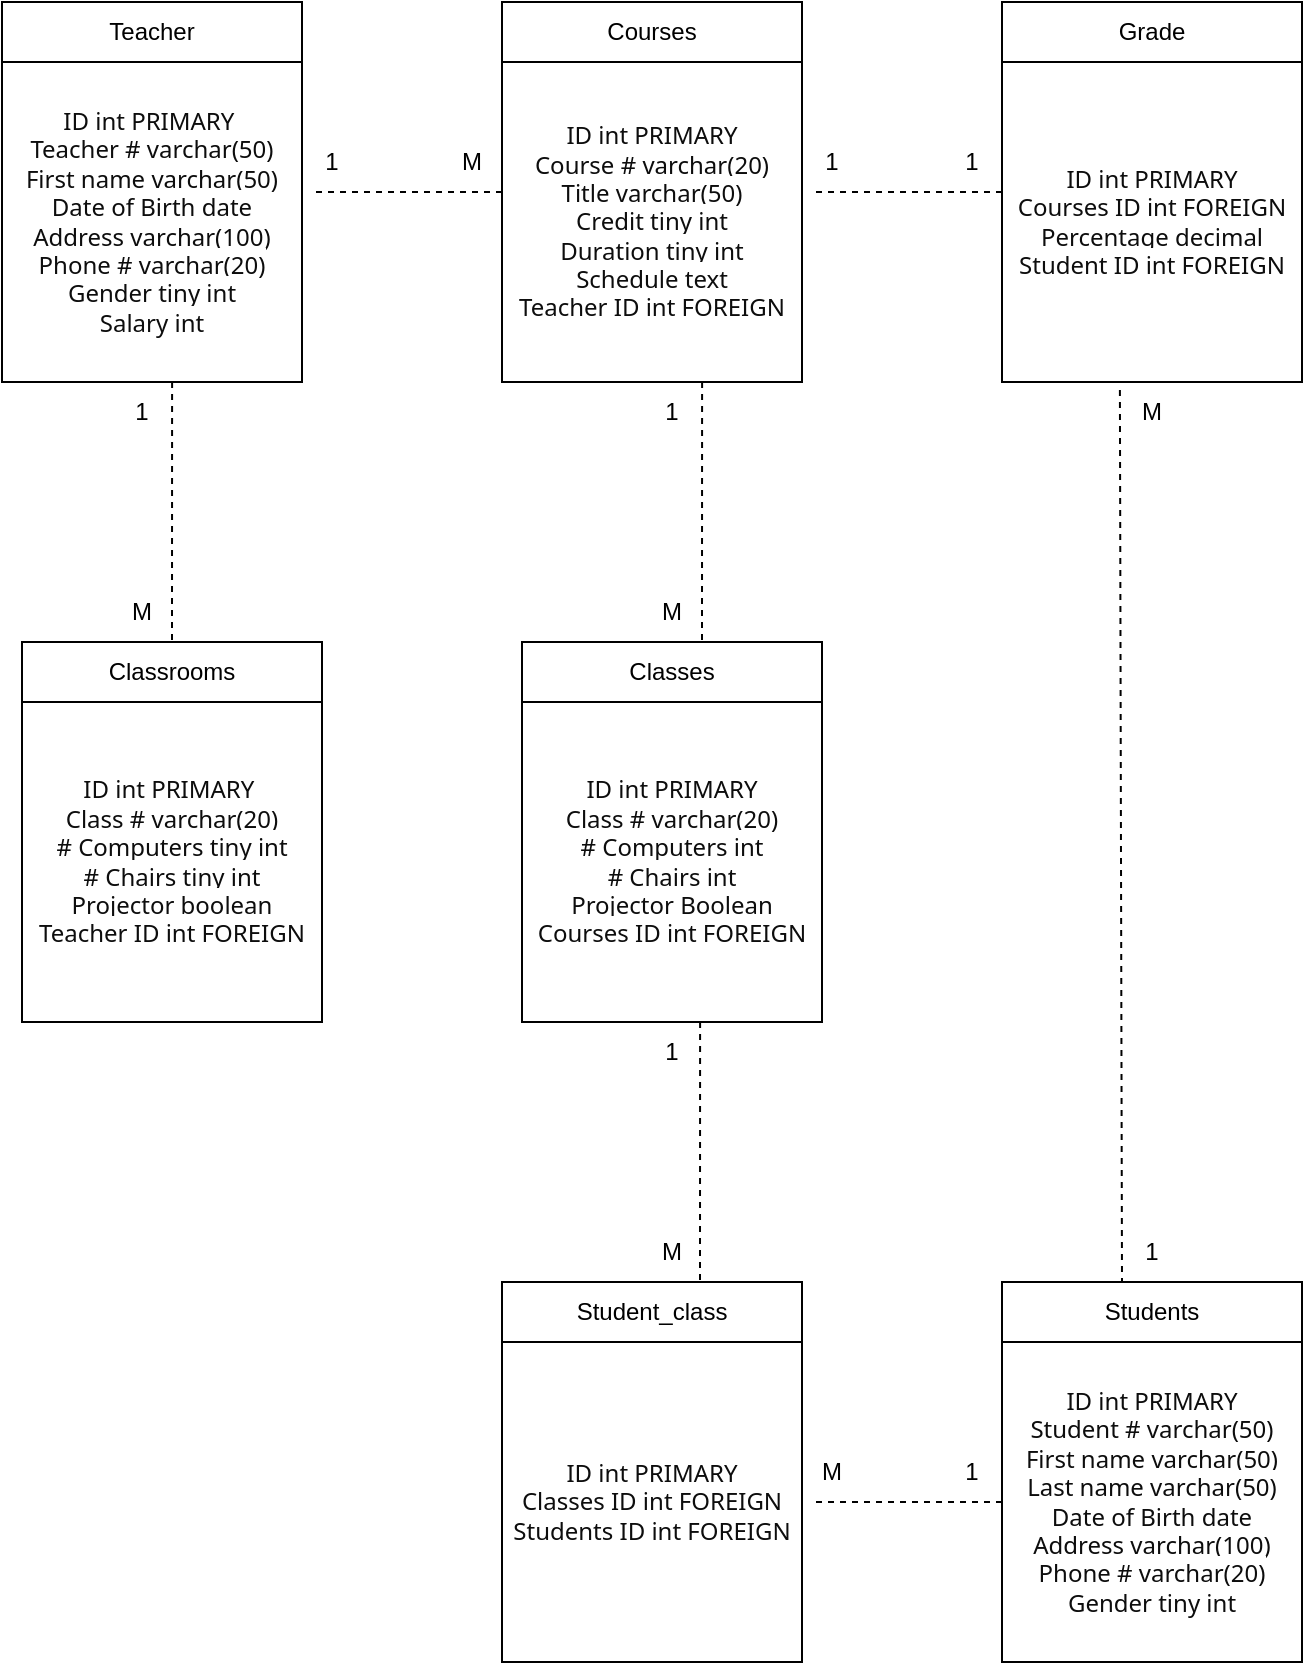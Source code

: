 <mxfile version="24.0.0" type="device">
  <diagram name="Page-1" id="4vyP0tUr_KqjRY6h0rgJ">
    <mxGraphModel dx="1029" dy="1113" grid="1" gridSize="10" guides="1" tooltips="1" connect="1" arrows="1" fold="1" page="1" pageScale="1" pageWidth="850" pageHeight="1100" math="0" shadow="0">
      <root>
        <mxCell id="0" />
        <mxCell id="1" parent="0" />
        <mxCell id="HMuIGYhf_ELPIJeTCSqk-5" value="" style="rounded=0;whiteSpace=wrap;html=1;" parent="1" vertex="1">
          <mxGeometry x="590" y="740" width="150" height="30" as="geometry" />
        </mxCell>
        <mxCell id="HMuIGYhf_ELPIJeTCSqk-6" value="" style="rounded=0;whiteSpace=wrap;html=1;" parent="1" vertex="1">
          <mxGeometry x="590" y="770" width="150" height="160" as="geometry" />
        </mxCell>
        <mxCell id="HMuIGYhf_ELPIJeTCSqk-7" value="Students" style="text;html=1;align=center;verticalAlign=middle;whiteSpace=wrap;rounded=0;" parent="1" vertex="1">
          <mxGeometry x="635" y="740" width="60" height="30" as="geometry" />
        </mxCell>
        <mxCell id="HMuIGYhf_ELPIJeTCSqk-8" value="&lt;span style=&quot;color: rgb(13, 13, 13); font-family: Söhne, ui-sans-serif, system-ui, -apple-system, &amp;quot;Segoe UI&amp;quot;, Roboto, Ubuntu, Cantarell, &amp;quot;Noto Sans&amp;quot;, sans-serif, &amp;quot;Helvetica Neue&amp;quot;, Arial, &amp;quot;Apple Color Emoji&amp;quot;, &amp;quot;Segoe UI Emoji&amp;quot;, &amp;quot;Segoe UI Symbol&amp;quot;, &amp;quot;Noto Color Emoji&amp;quot;; text-align: start; white-space-collapse: preserve; background-color: rgb(255, 255, 255);&quot;&gt;ID int PRIMARY&lt;br&gt;Student # varchar(50)&lt;br&gt;First name varchar(50)&lt;br&gt;Last name varchar(50)&lt;br&gt;Date of Birth date&lt;br&gt;Address varchar(100)&lt;br&gt;Phone # varchar(20)&lt;br&gt;Gender tiny int&lt;/span&gt;" style="text;html=1;align=center;verticalAlign=middle;whiteSpace=wrap;rounded=0;" parent="1" vertex="1">
          <mxGeometry x="590" y="770" width="150" height="160" as="geometry" />
        </mxCell>
        <mxCell id="HMuIGYhf_ELPIJeTCSqk-9" value="" style="rounded=0;whiteSpace=wrap;html=1;" parent="1" vertex="1">
          <mxGeometry x="90" y="100" width="150" height="30" as="geometry" />
        </mxCell>
        <mxCell id="HMuIGYhf_ELPIJeTCSqk-10" value="" style="rounded=0;whiteSpace=wrap;html=1;" parent="1" vertex="1">
          <mxGeometry x="90" y="130" width="150" height="160" as="geometry" />
        </mxCell>
        <mxCell id="HMuIGYhf_ELPIJeTCSqk-11" value="Teacher" style="text;html=1;align=center;verticalAlign=middle;whiteSpace=wrap;rounded=0;" parent="1" vertex="1">
          <mxGeometry x="135" y="100" width="60" height="30" as="geometry" />
        </mxCell>
        <mxCell id="HMuIGYhf_ELPIJeTCSqk-13" value="" style="rounded=0;whiteSpace=wrap;html=1;" parent="1" vertex="1">
          <mxGeometry x="350" y="420" width="150" height="30" as="geometry" />
        </mxCell>
        <mxCell id="HMuIGYhf_ELPIJeTCSqk-14" value="" style="rounded=0;whiteSpace=wrap;html=1;" parent="1" vertex="1">
          <mxGeometry x="350" y="450" width="150" height="160" as="geometry" />
        </mxCell>
        <mxCell id="HMuIGYhf_ELPIJeTCSqk-15" value="Classes" style="text;html=1;align=center;verticalAlign=middle;whiteSpace=wrap;rounded=0;" parent="1" vertex="1">
          <mxGeometry x="395" y="420" width="60" height="30" as="geometry" />
        </mxCell>
        <mxCell id="HMuIGYhf_ELPIJeTCSqk-18" value="" style="endArrow=none;dashed=1;html=1;rounded=0;exitX=1;exitY=1;exitDx=0;exitDy=0;" parent="1" edge="1" source="HMuIGYhf_ELPIJeTCSqk-22">
          <mxGeometry width="50" height="50" relative="1" as="geometry">
            <mxPoint x="300" y="195" as="sourcePoint" />
            <mxPoint x="245" y="195" as="targetPoint" />
          </mxGeometry>
        </mxCell>
        <mxCell id="HMuIGYhf_ELPIJeTCSqk-19" value="1" style="text;html=1;align=center;verticalAlign=middle;whiteSpace=wrap;rounded=0;" parent="1" vertex="1">
          <mxGeometry x="145" y="290" width="30" height="30" as="geometry" />
        </mxCell>
        <mxCell id="HMuIGYhf_ELPIJeTCSqk-20" value="1" style="text;html=1;align=center;verticalAlign=middle;whiteSpace=wrap;rounded=0;" parent="1" vertex="1">
          <mxGeometry x="240" y="165" width="30" height="30" as="geometry" />
        </mxCell>
        <mxCell id="HMuIGYhf_ELPIJeTCSqk-21" value="M" style="text;html=1;align=center;verticalAlign=middle;whiteSpace=wrap;rounded=0;" parent="1" vertex="1">
          <mxGeometry x="145" y="390" width="30" height="30" as="geometry" />
        </mxCell>
        <mxCell id="HMuIGYhf_ELPIJeTCSqk-22" value="M" style="text;html=1;align=center;verticalAlign=middle;whiteSpace=wrap;rounded=0;" parent="1" vertex="1">
          <mxGeometry x="310" y="165" width="30" height="30" as="geometry" />
        </mxCell>
        <mxCell id="s1Z5CNHpz08y2yKvGwrX-1" value="" style="rounded=0;whiteSpace=wrap;html=1;" vertex="1" parent="1">
          <mxGeometry x="340" y="100" width="150" height="30" as="geometry" />
        </mxCell>
        <mxCell id="s1Z5CNHpz08y2yKvGwrX-2" value="" style="rounded=0;whiteSpace=wrap;html=1;" vertex="1" parent="1">
          <mxGeometry x="340" y="130" width="150" height="160" as="geometry" />
        </mxCell>
        <mxCell id="s1Z5CNHpz08y2yKvGwrX-3" value="Courses" style="text;html=1;align=center;verticalAlign=middle;whiteSpace=wrap;rounded=0;" vertex="1" parent="1">
          <mxGeometry x="385" y="100" width="60" height="30" as="geometry" />
        </mxCell>
        <mxCell id="s1Z5CNHpz08y2yKvGwrX-5" value="" style="rounded=0;whiteSpace=wrap;html=1;" vertex="1" parent="1">
          <mxGeometry x="590" y="100" width="150" height="30" as="geometry" />
        </mxCell>
        <mxCell id="s1Z5CNHpz08y2yKvGwrX-6" value="" style="rounded=0;whiteSpace=wrap;html=1;" vertex="1" parent="1">
          <mxGeometry x="590" y="130" width="150" height="160" as="geometry" />
        </mxCell>
        <mxCell id="s1Z5CNHpz08y2yKvGwrX-7" value="Grade" style="text;html=1;align=center;verticalAlign=middle;whiteSpace=wrap;rounded=0;" vertex="1" parent="1">
          <mxGeometry x="635" y="100" width="60" height="30" as="geometry" />
        </mxCell>
        <mxCell id="s1Z5CNHpz08y2yKvGwrX-9" value="" style="rounded=0;whiteSpace=wrap;html=1;" vertex="1" parent="1">
          <mxGeometry x="100" y="420" width="150" height="30" as="geometry" />
        </mxCell>
        <mxCell id="s1Z5CNHpz08y2yKvGwrX-10" value="" style="rounded=0;whiteSpace=wrap;html=1;" vertex="1" parent="1">
          <mxGeometry x="100" y="450" width="150" height="160" as="geometry" />
        </mxCell>
        <mxCell id="s1Z5CNHpz08y2yKvGwrX-11" value="Classrooms" style="text;html=1;align=center;verticalAlign=middle;whiteSpace=wrap;rounded=0;" vertex="1" parent="1">
          <mxGeometry x="145" y="420" width="60" height="30" as="geometry" />
        </mxCell>
        <mxCell id="s1Z5CNHpz08y2yKvGwrX-13" value="" style="rounded=0;whiteSpace=wrap;html=1;" vertex="1" parent="1">
          <mxGeometry x="340" y="740" width="150" height="30" as="geometry" />
        </mxCell>
        <mxCell id="s1Z5CNHpz08y2yKvGwrX-14" value="" style="rounded=0;whiteSpace=wrap;html=1;" vertex="1" parent="1">
          <mxGeometry x="340" y="770" width="150" height="160" as="geometry" />
        </mxCell>
        <mxCell id="s1Z5CNHpz08y2yKvGwrX-15" value="Student_class" style="text;html=1;align=center;verticalAlign=middle;whiteSpace=wrap;rounded=0;" vertex="1" parent="1">
          <mxGeometry x="385" y="740" width="60" height="30" as="geometry" />
        </mxCell>
        <mxCell id="s1Z5CNHpz08y2yKvGwrX-17" value="" style="endArrow=none;dashed=1;html=1;rounded=0;entryX=0.5;entryY=0;entryDx=0;entryDy=0;exitX=0.567;exitY=1;exitDx=0;exitDy=0;exitPerimeter=0;" edge="1" parent="1" target="s1Z5CNHpz08y2yKvGwrX-11">
          <mxGeometry width="50" height="50" relative="1" as="geometry">
            <mxPoint x="175.05" y="290" as="sourcePoint" />
            <mxPoint x="182.02" y="420" as="targetPoint" />
          </mxGeometry>
        </mxCell>
        <mxCell id="s1Z5CNHpz08y2yKvGwrX-18" value="&lt;span style=&quot;color: rgb(13, 13, 13); font-family: Söhne, ui-sans-serif, system-ui, -apple-system, &amp;quot;Segoe UI&amp;quot;, Roboto, Ubuntu, Cantarell, &amp;quot;Noto Sans&amp;quot;, sans-serif, &amp;quot;Helvetica Neue&amp;quot;, Arial, &amp;quot;Apple Color Emoji&amp;quot;, &amp;quot;Segoe UI Emoji&amp;quot;, &amp;quot;Segoe UI Symbol&amp;quot;, &amp;quot;Noto Color Emoji&amp;quot;; text-align: start; white-space-collapse: preserve; background-color: rgb(255, 255, 255);&quot;&gt;&lt;font style=&quot;font-size: 12px;&quot;&gt;ID int PRIMARY &lt;br&gt;Teacher # varchar(50)&lt;br&gt;First name varchar(50)&lt;br&gt;Date of Birth date&lt;br&gt;Address varchar(100)&lt;br&gt;Phone # varchar(20)&lt;br&gt;Gender tiny int&lt;br&gt;Salary int&lt;/font&gt;&lt;/span&gt;" style="text;html=1;align=center;verticalAlign=middle;whiteSpace=wrap;rounded=0;" vertex="1" parent="1">
          <mxGeometry x="90" y="130" width="150" height="160" as="geometry" />
        </mxCell>
        <mxCell id="s1Z5CNHpz08y2yKvGwrX-20" value="&lt;span style=&quot;color: rgb(13, 13, 13); font-family: Söhne, ui-sans-serif, system-ui, -apple-system, &amp;quot;Segoe UI&amp;quot;, Roboto, Ubuntu, Cantarell, &amp;quot;Noto Sans&amp;quot;, sans-serif, &amp;quot;Helvetica Neue&amp;quot;, Arial, &amp;quot;Apple Color Emoji&amp;quot;, &amp;quot;Segoe UI Emoji&amp;quot;, &amp;quot;Segoe UI Symbol&amp;quot;, &amp;quot;Noto Color Emoji&amp;quot;; text-align: start; white-space-collapse: preserve; background-color: rgb(255, 255, 255);&quot;&gt;&lt;font style=&quot;font-size: 12px;&quot;&gt;ID int PRIMARY&lt;br&gt;Course # varchar(20)&lt;br&gt;Title varchar(50)&lt;br&gt;Credit tiny int&lt;br&gt;Duration tiny int&lt;br&gt;Schedule text&lt;br&gt;Teacher ID int FOREIGN&lt;/font&gt;&lt;/span&gt;" style="text;html=1;align=center;verticalAlign=middle;whiteSpace=wrap;rounded=0;" vertex="1" parent="1">
          <mxGeometry x="340" y="130" width="150" height="160" as="geometry" />
        </mxCell>
        <mxCell id="s1Z5CNHpz08y2yKvGwrX-21" value="&lt;span style=&quot;color: rgb(13, 13, 13); font-family: Söhne, ui-sans-serif, system-ui, -apple-system, &amp;quot;Segoe UI&amp;quot;, Roboto, Ubuntu, Cantarell, &amp;quot;Noto Sans&amp;quot;, sans-serif, &amp;quot;Helvetica Neue&amp;quot;, Arial, &amp;quot;Apple Color Emoji&amp;quot;, &amp;quot;Segoe UI Emoji&amp;quot;, &amp;quot;Segoe UI Symbol&amp;quot;, &amp;quot;Noto Color Emoji&amp;quot;; text-align: start; white-space-collapse: preserve; background-color: rgb(255, 255, 255);&quot;&gt;&lt;font style=&quot;font-size: 12px;&quot;&gt;ID int PRIMARY&lt;br&gt;Courses ID int FOREIGN&lt;br&gt;Percentage decimal&lt;br&gt;Student ID int FOREIGN&lt;/font&gt;&lt;/span&gt;" style="text;html=1;align=center;verticalAlign=middle;whiteSpace=wrap;rounded=0;" vertex="1" parent="1">
          <mxGeometry x="590" y="130" width="150" height="160" as="geometry" />
        </mxCell>
        <mxCell id="s1Z5CNHpz08y2yKvGwrX-22" value="&lt;span style=&quot;color: rgb(13, 13, 13); font-family: Söhne, ui-sans-serif, system-ui, -apple-system, &amp;quot;Segoe UI&amp;quot;, Roboto, Ubuntu, Cantarell, &amp;quot;Noto Sans&amp;quot;, sans-serif, &amp;quot;Helvetica Neue&amp;quot;, Arial, &amp;quot;Apple Color Emoji&amp;quot;, &amp;quot;Segoe UI Emoji&amp;quot;, &amp;quot;Segoe UI Symbol&amp;quot;, &amp;quot;Noto Color Emoji&amp;quot;; text-align: start; white-space-collapse: preserve; background-color: rgb(255, 255, 255);&quot;&gt;&lt;font style=&quot;font-size: 12px;&quot;&gt;ID int PRIMARY &lt;br&gt;Class # varchar(20)&lt;br&gt;# Computers tiny int&lt;br&gt;# Chairs tiny int&lt;br&gt;Projector boolean&lt;br&gt;Teacher ID int FOREIGN&lt;/font&gt;&lt;/span&gt;" style="text;html=1;align=center;verticalAlign=middle;whiteSpace=wrap;rounded=0;" vertex="1" parent="1">
          <mxGeometry x="100" y="450" width="150" height="160" as="geometry" />
        </mxCell>
        <mxCell id="s1Z5CNHpz08y2yKvGwrX-24" value="1" style="text;html=1;align=center;verticalAlign=middle;whiteSpace=wrap;rounded=0;" vertex="1" parent="1">
          <mxGeometry x="650" y="710" width="30" height="30" as="geometry" />
        </mxCell>
        <mxCell id="s1Z5CNHpz08y2yKvGwrX-25" value="M" style="text;html=1;align=center;verticalAlign=middle;whiteSpace=wrap;rounded=0;" vertex="1" parent="1">
          <mxGeometry x="650" y="290" width="30" height="30" as="geometry" />
        </mxCell>
        <mxCell id="s1Z5CNHpz08y2yKvGwrX-26" value="" style="endArrow=none;dashed=1;html=1;rounded=0;entryX=0.25;entryY=0;entryDx=0;entryDy=0;exitX=0.393;exitY=1.025;exitDx=0;exitDy=0;exitPerimeter=0;" edge="1" parent="1" source="s1Z5CNHpz08y2yKvGwrX-21" target="HMuIGYhf_ELPIJeTCSqk-7">
          <mxGeometry width="50" height="50" relative="1" as="geometry">
            <mxPoint x="649.05" y="450" as="sourcePoint" />
            <mxPoint x="649" y="580" as="targetPoint" />
          </mxGeometry>
        </mxCell>
        <mxCell id="s1Z5CNHpz08y2yKvGwrX-27" value="&lt;span style=&quot;color: rgb(13, 13, 13); font-family: Söhne, ui-sans-serif, system-ui, -apple-system, &amp;quot;Segoe UI&amp;quot;, Roboto, Ubuntu, Cantarell, &amp;quot;Noto Sans&amp;quot;, sans-serif, &amp;quot;Helvetica Neue&amp;quot;, Arial, &amp;quot;Apple Color Emoji&amp;quot;, &amp;quot;Segoe UI Emoji&amp;quot;, &amp;quot;Segoe UI Symbol&amp;quot;, &amp;quot;Noto Color Emoji&amp;quot;; text-align: start; white-space-collapse: preserve; background-color: rgb(255, 255, 255);&quot;&gt;ID int PRIMARY&lt;/span&gt;&lt;div&gt;&lt;span style=&quot;color: rgb(13, 13, 13); font-family: Söhne, ui-sans-serif, system-ui, -apple-system, &amp;quot;Segoe UI&amp;quot;, Roboto, Ubuntu, Cantarell, &amp;quot;Noto Sans&amp;quot;, sans-serif, &amp;quot;Helvetica Neue&amp;quot;, Arial, &amp;quot;Apple Color Emoji&amp;quot;, &amp;quot;Segoe UI Emoji&amp;quot;, &amp;quot;Segoe UI Symbol&amp;quot;, &amp;quot;Noto Color Emoji&amp;quot;; text-align: start; white-space-collapse: preserve; background-color: rgb(255, 255, 255);&quot;&gt;Classes ID int FOREIGN&lt;br&gt;Students ID int FOREIGN&lt;/span&gt;&lt;/div&gt;" style="text;html=1;align=center;verticalAlign=middle;whiteSpace=wrap;rounded=0;" vertex="1" parent="1">
          <mxGeometry x="340" y="770" width="150" height="160" as="geometry" />
        </mxCell>
        <mxCell id="s1Z5CNHpz08y2yKvGwrX-28" value="" style="endArrow=none;dashed=1;html=1;rounded=0;entryX=0.5;entryY=0;entryDx=0;entryDy=0;exitX=0.567;exitY=1;exitDx=0;exitDy=0;exitPerimeter=0;" edge="1" parent="1">
          <mxGeometry width="50" height="50" relative="1" as="geometry">
            <mxPoint x="440.05" y="290" as="sourcePoint" />
            <mxPoint x="440" y="420" as="targetPoint" />
          </mxGeometry>
        </mxCell>
        <mxCell id="s1Z5CNHpz08y2yKvGwrX-29" value="1" style="text;html=1;align=center;verticalAlign=middle;whiteSpace=wrap;rounded=0;" vertex="1" parent="1">
          <mxGeometry x="410" y="290" width="30" height="30" as="geometry" />
        </mxCell>
        <mxCell id="s1Z5CNHpz08y2yKvGwrX-30" value="M" style="text;html=1;align=center;verticalAlign=middle;whiteSpace=wrap;rounded=0;" vertex="1" parent="1">
          <mxGeometry x="410" y="390" width="30" height="30" as="geometry" />
        </mxCell>
        <mxCell id="s1Z5CNHpz08y2yKvGwrX-31" value="&lt;span style=&quot;color: rgb(13, 13, 13); font-family: Söhne, ui-sans-serif, system-ui, -apple-system, &amp;quot;Segoe UI&amp;quot;, Roboto, Ubuntu, Cantarell, &amp;quot;Noto Sans&amp;quot;, sans-serif, &amp;quot;Helvetica Neue&amp;quot;, Arial, &amp;quot;Apple Color Emoji&amp;quot;, &amp;quot;Segoe UI Emoji&amp;quot;, &amp;quot;Segoe UI Symbol&amp;quot;, &amp;quot;Noto Color Emoji&amp;quot;; text-align: start; white-space-collapse: preserve; background-color: rgb(255, 255, 255);&quot;&gt;ID int PRIMARY&lt;/span&gt;&lt;div&gt;&lt;span style=&quot;color: rgb(13, 13, 13); font-family: Söhne, ui-sans-serif, system-ui, -apple-system, &amp;quot;Segoe UI&amp;quot;, Roboto, Ubuntu, Cantarell, &amp;quot;Noto Sans&amp;quot;, sans-serif, &amp;quot;Helvetica Neue&amp;quot;, Arial, &amp;quot;Apple Color Emoji&amp;quot;, &amp;quot;Segoe UI Emoji&amp;quot;, &amp;quot;Segoe UI Symbol&amp;quot;, &amp;quot;Noto Color Emoji&amp;quot;; text-align: start; white-space-collapse: preserve; background-color: rgb(255, 255, 255);&quot;&gt;Class # varchar(20)&lt;/span&gt;&lt;/div&gt;&lt;div&gt;&lt;span style=&quot;color: rgb(13, 13, 13); font-family: Söhne, ui-sans-serif, system-ui, -apple-system, &amp;quot;Segoe UI&amp;quot;, Roboto, Ubuntu, Cantarell, &amp;quot;Noto Sans&amp;quot;, sans-serif, &amp;quot;Helvetica Neue&amp;quot;, Arial, &amp;quot;Apple Color Emoji&amp;quot;, &amp;quot;Segoe UI Emoji&amp;quot;, &amp;quot;Segoe UI Symbol&amp;quot;, &amp;quot;Noto Color Emoji&amp;quot;; text-align: start; white-space-collapse: preserve; background-color: rgb(255, 255, 255);&quot;&gt;# Computers int&lt;/span&gt;&lt;/div&gt;&lt;div&gt;&lt;span style=&quot;color: rgb(13, 13, 13); font-family: Söhne, ui-sans-serif, system-ui, -apple-system, &amp;quot;Segoe UI&amp;quot;, Roboto, Ubuntu, Cantarell, &amp;quot;Noto Sans&amp;quot;, sans-serif, &amp;quot;Helvetica Neue&amp;quot;, Arial, &amp;quot;Apple Color Emoji&amp;quot;, &amp;quot;Segoe UI Emoji&amp;quot;, &amp;quot;Segoe UI Symbol&amp;quot;, &amp;quot;Noto Color Emoji&amp;quot;; text-align: start; white-space-collapse: preserve; background-color: rgb(255, 255, 255);&quot;&gt;# Chairs int&lt;/span&gt;&lt;/div&gt;&lt;div&gt;&lt;span style=&quot;color: rgb(13, 13, 13); font-family: Söhne, ui-sans-serif, system-ui, -apple-system, &amp;quot;Segoe UI&amp;quot;, Roboto, Ubuntu, Cantarell, &amp;quot;Noto Sans&amp;quot;, sans-serif, &amp;quot;Helvetica Neue&amp;quot;, Arial, &amp;quot;Apple Color Emoji&amp;quot;, &amp;quot;Segoe UI Emoji&amp;quot;, &amp;quot;Segoe UI Symbol&amp;quot;, &amp;quot;Noto Color Emoji&amp;quot;; text-align: start; white-space-collapse: preserve; background-color: rgb(255, 255, 255);&quot;&gt;Projector Boolean&lt;br&gt;&lt;font style=&quot;font-size: 12px;&quot;&gt;Courses ID int FOREIGN&lt;/font&gt;&lt;/span&gt;&lt;/div&gt;" style="text;html=1;align=center;verticalAlign=middle;whiteSpace=wrap;rounded=0;" vertex="1" parent="1">
          <mxGeometry x="350" y="450" width="150" height="160" as="geometry" />
        </mxCell>
        <mxCell id="s1Z5CNHpz08y2yKvGwrX-32" value="" style="endArrow=none;dashed=1;html=1;rounded=0;exitX=1;exitY=1;exitDx=0;exitDy=0;" edge="1" parent="1" source="s1Z5CNHpz08y2yKvGwrX-34">
          <mxGeometry width="50" height="50" relative="1" as="geometry">
            <mxPoint x="550" y="195" as="sourcePoint" />
            <mxPoint x="495" y="195" as="targetPoint" />
          </mxGeometry>
        </mxCell>
        <mxCell id="s1Z5CNHpz08y2yKvGwrX-33" value="1" style="text;html=1;align=center;verticalAlign=middle;whiteSpace=wrap;rounded=0;" vertex="1" parent="1">
          <mxGeometry x="490" y="165" width="30" height="30" as="geometry" />
        </mxCell>
        <mxCell id="s1Z5CNHpz08y2yKvGwrX-34" value="1" style="text;html=1;align=center;verticalAlign=middle;whiteSpace=wrap;rounded=0;" vertex="1" parent="1">
          <mxGeometry x="560" y="165" width="30" height="30" as="geometry" />
        </mxCell>
        <mxCell id="s1Z5CNHpz08y2yKvGwrX-35" value="" style="endArrow=none;dashed=1;html=1;rounded=0;exitX=1;exitY=1;exitDx=0;exitDy=0;" edge="1" parent="1" source="s1Z5CNHpz08y2yKvGwrX-37">
          <mxGeometry width="50" height="50" relative="1" as="geometry">
            <mxPoint x="550" y="850" as="sourcePoint" />
            <mxPoint x="495" y="850" as="targetPoint" />
          </mxGeometry>
        </mxCell>
        <mxCell id="s1Z5CNHpz08y2yKvGwrX-36" value="M" style="text;html=1;align=center;verticalAlign=middle;whiteSpace=wrap;rounded=0;" vertex="1" parent="1">
          <mxGeometry x="490" y="820" width="30" height="30" as="geometry" />
        </mxCell>
        <mxCell id="s1Z5CNHpz08y2yKvGwrX-37" value="1" style="text;html=1;align=center;verticalAlign=middle;whiteSpace=wrap;rounded=0;" vertex="1" parent="1">
          <mxGeometry x="560" y="820" width="30" height="30" as="geometry" />
        </mxCell>
        <mxCell id="s1Z5CNHpz08y2yKvGwrX-38" value="" style="endArrow=none;dashed=1;html=1;rounded=0;entryX=0.5;entryY=0;entryDx=0;entryDy=0;exitX=0.567;exitY=1;exitDx=0;exitDy=0;exitPerimeter=0;" edge="1" parent="1">
          <mxGeometry width="50" height="50" relative="1" as="geometry">
            <mxPoint x="439.05" y="610" as="sourcePoint" />
            <mxPoint x="439" y="740" as="targetPoint" />
          </mxGeometry>
        </mxCell>
        <mxCell id="s1Z5CNHpz08y2yKvGwrX-39" value="1" style="text;html=1;align=center;verticalAlign=middle;whiteSpace=wrap;rounded=0;" vertex="1" parent="1">
          <mxGeometry x="410" y="610" width="30" height="30" as="geometry" />
        </mxCell>
        <mxCell id="s1Z5CNHpz08y2yKvGwrX-40" value="M" style="text;html=1;align=center;verticalAlign=middle;whiteSpace=wrap;rounded=0;" vertex="1" parent="1">
          <mxGeometry x="410" y="710" width="30" height="30" as="geometry" />
        </mxCell>
      </root>
    </mxGraphModel>
  </diagram>
</mxfile>

